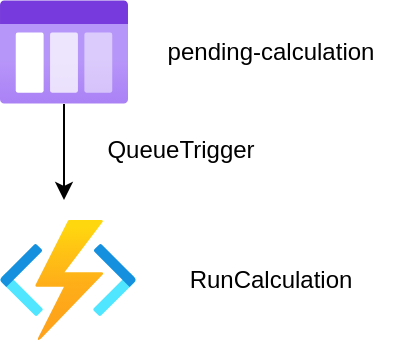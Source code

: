 <mxfile version="20.7.4" type="github" pages="2">
  <diagram id="4GLLIQhdpHBEhh_q-06G" name="Calculation">
    <mxGraphModel dx="1050" dy="491" grid="1" gridSize="10" guides="1" tooltips="1" connect="1" arrows="1" fold="1" page="1" pageScale="1" pageWidth="850" pageHeight="1100" math="0" shadow="0">
      <root>
        <mxCell id="0" />
        <mxCell id="1" parent="0" />
        <mxCell id="pO7IlGoGPXNvtMLjXT15-4" style="edgeStyle=orthogonalEdgeStyle;rounded=0;orthogonalLoop=1;jettySize=auto;html=1;" edge="1" parent="1" source="pO7IlGoGPXNvtMLjXT15-1">
          <mxGeometry relative="1" as="geometry">
            <mxPoint x="142" y="120" as="targetPoint" />
          </mxGeometry>
        </mxCell>
        <mxCell id="pO7IlGoGPXNvtMLjXT15-1" value="" style="aspect=fixed;html=1;points=[];align=center;image;fontSize=12;image=img/lib/azure2/general/Storage_Queue.svg;" vertex="1" parent="1">
          <mxGeometry x="110" y="20" width="64" height="52" as="geometry" />
        </mxCell>
        <mxCell id="pO7IlGoGPXNvtMLjXT15-2" value="pending-calculation" style="text;html=1;align=center;verticalAlign=middle;resizable=0;points=[];autosize=1;strokeColor=none;fillColor=none;" vertex="1" parent="1">
          <mxGeometry x="180" y="31" width="130" height="30" as="geometry" />
        </mxCell>
        <mxCell id="pO7IlGoGPXNvtMLjXT15-3" value="" style="aspect=fixed;html=1;points=[];align=center;image;fontSize=12;image=img/lib/azure2/compute/Function_Apps.svg;" vertex="1" parent="1">
          <mxGeometry x="110" y="130" width="68" height="60" as="geometry" />
        </mxCell>
        <mxCell id="pO7IlGoGPXNvtMLjXT15-5" value="RunCalculation" style="text;html=1;align=center;verticalAlign=middle;resizable=0;points=[];autosize=1;strokeColor=none;fillColor=none;" vertex="1" parent="1">
          <mxGeometry x="195" y="145" width="100" height="30" as="geometry" />
        </mxCell>
        <mxCell id="pO7IlGoGPXNvtMLjXT15-6" value="QueueTrigger" style="text;html=1;align=center;verticalAlign=middle;resizable=0;points=[];autosize=1;strokeColor=none;fillColor=none;" vertex="1" parent="1">
          <mxGeometry x="150" y="80" width="100" height="30" as="geometry" />
        </mxCell>
      </root>
    </mxGraphModel>
  </diagram>
  <diagram id="fTA7MFotd-9_AvmF4xbs" name="RunCalculation">
    <mxGraphModel dx="1434" dy="707" grid="1" gridSize="10" guides="1" tooltips="1" connect="1" arrows="1" fold="1" page="1" pageScale="1" pageWidth="850" pageHeight="1100" math="0" shadow="0">
      <root>
        <mxCell id="0" />
        <mxCell id="1" parent="0" />
        <mxCell id="HKU2c9Ces8uPX3244czo-3" style="edgeStyle=orthogonalEdgeStyle;rounded=0;orthogonalLoop=1;jettySize=auto;html=1;entryX=0.5;entryY=0;entryDx=0;entryDy=0;" edge="1" parent="1" source="HKU2c9Ces8uPX3244czo-1" target="HKU2c9Ces8uPX3244czo-2">
          <mxGeometry relative="1" as="geometry" />
        </mxCell>
        <mxCell id="HKU2c9Ces8uPX3244czo-1" value="Start" style="ellipse;whiteSpace=wrap;html=1;" vertex="1" parent="1">
          <mxGeometry x="180" y="30" width="120" height="80" as="geometry" />
        </mxCell>
        <mxCell id="HKU2c9Ces8uPX3244czo-5" value="" style="edgeStyle=orthogonalEdgeStyle;rounded=0;orthogonalLoop=1;jettySize=auto;html=1;" edge="1" parent="1" source="HKU2c9Ces8uPX3244czo-2" target="HKU2c9Ces8uPX3244czo-4">
          <mxGeometry relative="1" as="geometry" />
        </mxCell>
        <mxCell id="HKU2c9Ces8uPX3244czo-2" value="Gets Calculation meta data from &quot;EsgApiCalculationEndpoints&quot;&lt;br&gt;" style="rounded=0;whiteSpace=wrap;html=1;" vertex="1" parent="1">
          <mxGeometry x="130" y="160" width="220" height="60" as="geometry" />
        </mxCell>
        <mxCell id="HKU2c9Ces8uPX3244czo-7" value="" style="edgeStyle=orthogonalEdgeStyle;rounded=0;orthogonalLoop=1;jettySize=auto;html=1;" edge="1" parent="1" source="HKU2c9Ces8uPX3244czo-4" target="HKU2c9Ces8uPX3244czo-6">
          <mxGeometry relative="1" as="geometry" />
        </mxCell>
        <mxCell id="HKU2c9Ces8uPX3244czo-4" value="Constructs &quot;CalculationPortfolios&quot;" style="rounded=0;whiteSpace=wrap;html=1;" vertex="1" parent="1">
          <mxGeometry x="130" y="300" width="220" height="60" as="geometry" />
        </mxCell>
        <mxCell id="HKU2c9Ces8uPX3244czo-9" value="" style="edgeStyle=orthogonalEdgeStyle;rounded=0;orthogonalLoop=1;jettySize=auto;html=1;" edge="1" parent="1" source="HKU2c9Ces8uPX3244czo-6" target="HKU2c9Ces8uPX3244czo-8">
          <mxGeometry relative="1" as="geometry" />
        </mxCell>
        <mxCell id="HKU2c9Ces8uPX3244czo-6" value="Calls &quot;CalculationOrchestrator.Orchestrate&quot; with&lt;br&gt;&quot;CalculationPortfolios&quot; data" style="whiteSpace=wrap;html=1;rounded=0;" vertex="1" parent="1">
          <mxGeometry x="100" y="440" width="280" height="60" as="geometry" />
        </mxCell>
        <mxCell id="HKU2c9Ces8uPX3244czo-11" style="edgeStyle=orthogonalEdgeStyle;rounded=0;orthogonalLoop=1;jettySize=auto;html=1;entryX=0.5;entryY=0;entryDx=0;entryDy=0;" edge="1" parent="1" source="HKU2c9Ces8uPX3244czo-8" target="HKU2c9Ces8uPX3244czo-10">
          <mxGeometry relative="1" as="geometry" />
        </mxCell>
        <mxCell id="HKU2c9Ces8uPX3244czo-8" value="&quot;PortfolioCreator.Apply&quot; Returns &quot;Portfolio&quot; data" style="whiteSpace=wrap;html=1;rounded=0;" vertex="1" parent="1">
          <mxGeometry x="60" y="580" width="360" height="60" as="geometry" />
        </mxCell>
        <mxCell id="HKU2c9Ces8uPX3244czo-13" value="" style="edgeStyle=orthogonalEdgeStyle;rounded=0;orthogonalLoop=1;jettySize=auto;html=1;" edge="1" parent="1" source="HKU2c9Ces8uPX3244czo-10" target="HKU2c9Ces8uPX3244czo-12">
          <mxGeometry relative="1" as="geometry" />
        </mxCell>
        <mxCell id="HKU2c9Ces8uPX3244czo-15" value="" style="edgeStyle=orthogonalEdgeStyle;rounded=0;orthogonalLoop=1;jettySize=auto;html=1;" edge="1" parent="1" source="HKU2c9Ces8uPX3244czo-10">
          <mxGeometry relative="1" as="geometry">
            <mxPoint x="240" y="940" as="targetPoint" />
          </mxGeometry>
        </mxCell>
        <mxCell id="HKU2c9Ces8uPX3244czo-10" value="portfolioResult.IsFailure" style="rhombus;whiteSpace=wrap;html=1;" vertex="1" parent="1">
          <mxGeometry x="40" y="710" width="400" height="140" as="geometry" />
        </mxCell>
        <mxCell id="HKU2c9Ces8uPX3244czo-12" value="Return with error" style="ellipse;whiteSpace=wrap;html=1;" vertex="1" parent="1">
          <mxGeometry x="580" y="740" width="160" height="80" as="geometry" />
        </mxCell>
        <mxCell id="HKU2c9Ces8uPX3244czo-16" value="No" style="text;html=1;align=center;verticalAlign=middle;resizable=0;points=[];autosize=1;strokeColor=none;fillColor=none;" vertex="1" parent="1">
          <mxGeometry x="230" y="875" width="40" height="30" as="geometry" />
        </mxCell>
        <mxCell id="HKU2c9Ces8uPX3244czo-17" value="Yes" style="text;html=1;align=center;verticalAlign=middle;resizable=0;points=[];autosize=1;strokeColor=none;fillColor=none;" vertex="1" parent="1">
          <mxGeometry x="490" y="745" width="40" height="30" as="geometry" />
        </mxCell>
        <mxCell id="HKU2c9Ces8uPX3244czo-20" value="" style="edgeStyle=orthogonalEdgeStyle;rounded=0;orthogonalLoop=1;jettySize=auto;html=1;" edge="1" parent="1" source="HKU2c9Ces8uPX3244czo-18" target="HKU2c9Ces8uPX3244czo-19">
          <mxGeometry relative="1" as="geometry" />
        </mxCell>
        <mxCell id="HKU2c9Ces8uPX3244czo-18" value="calculationPortfolio.Providers.Contains(Provider.MSCI)" style="rhombus;whiteSpace=wrap;html=1;" vertex="1" parent="1">
          <mxGeometry x="60" y="940" width="360" height="110" as="geometry" />
        </mxCell>
        <mxCell id="HKU2c9Ces8uPX3244czo-23" value="" style="edgeStyle=orthogonalEdgeStyle;rounded=0;orthogonalLoop=1;jettySize=auto;html=1;" edge="1" parent="1" source="HKU2c9Ces8uPX3244czo-19" target="HKU2c9Ces8uPX3244czo-22">
          <mxGeometry relative="1" as="geometry" />
        </mxCell>
        <mxCell id="HKU2c9Ces8uPX3244czo-19" value="Fills&amp;nbsp; &quot;Portfolio.BusinessInvolvements&quot; data by calling&lt;br&gt;&quot;BusinessInvolvementsCreator.Apply&quot;" style="whiteSpace=wrap;html=1;" vertex="1" parent="1">
          <mxGeometry x="90" y="1130" width="300" height="60" as="geometry" />
        </mxCell>
        <mxCell id="HKU2c9Ces8uPX3244czo-21" value="Yes" style="text;html=1;align=center;verticalAlign=middle;resizable=0;points=[];autosize=1;strokeColor=none;fillColor=none;" vertex="1" parent="1">
          <mxGeometry x="250" y="1070" width="40" height="30" as="geometry" />
        </mxCell>
        <mxCell id="HKU2c9Ces8uPX3244czo-22" value="Fills &quot;portfolio.Holdings&quot; data by calling&lt;br&gt;&quot;FundLookThrough.Apply&quot;" style="whiteSpace=wrap;html=1;" vertex="1" parent="1">
          <mxGeometry x="110" y="1270" width="260" height="60" as="geometry" />
        </mxCell>
      </root>
    </mxGraphModel>
  </diagram>
</mxfile>
